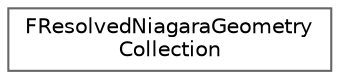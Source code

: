 digraph "Graphical Class Hierarchy"
{
 // INTERACTIVE_SVG=YES
 // LATEX_PDF_SIZE
  bgcolor="transparent";
  edge [fontname=Helvetica,fontsize=10,labelfontname=Helvetica,labelfontsize=10];
  node [fontname=Helvetica,fontsize=10,shape=box,height=0.2,width=0.4];
  rankdir="LR";
  Node0 [id="Node000000",label="FResolvedNiagaraGeometry\lCollection",height=0.2,width=0.4,color="grey40", fillcolor="white", style="filled",URL="$da/d25/structFResolvedNiagaraGeometryCollection.html",tooltip=" "];
}
